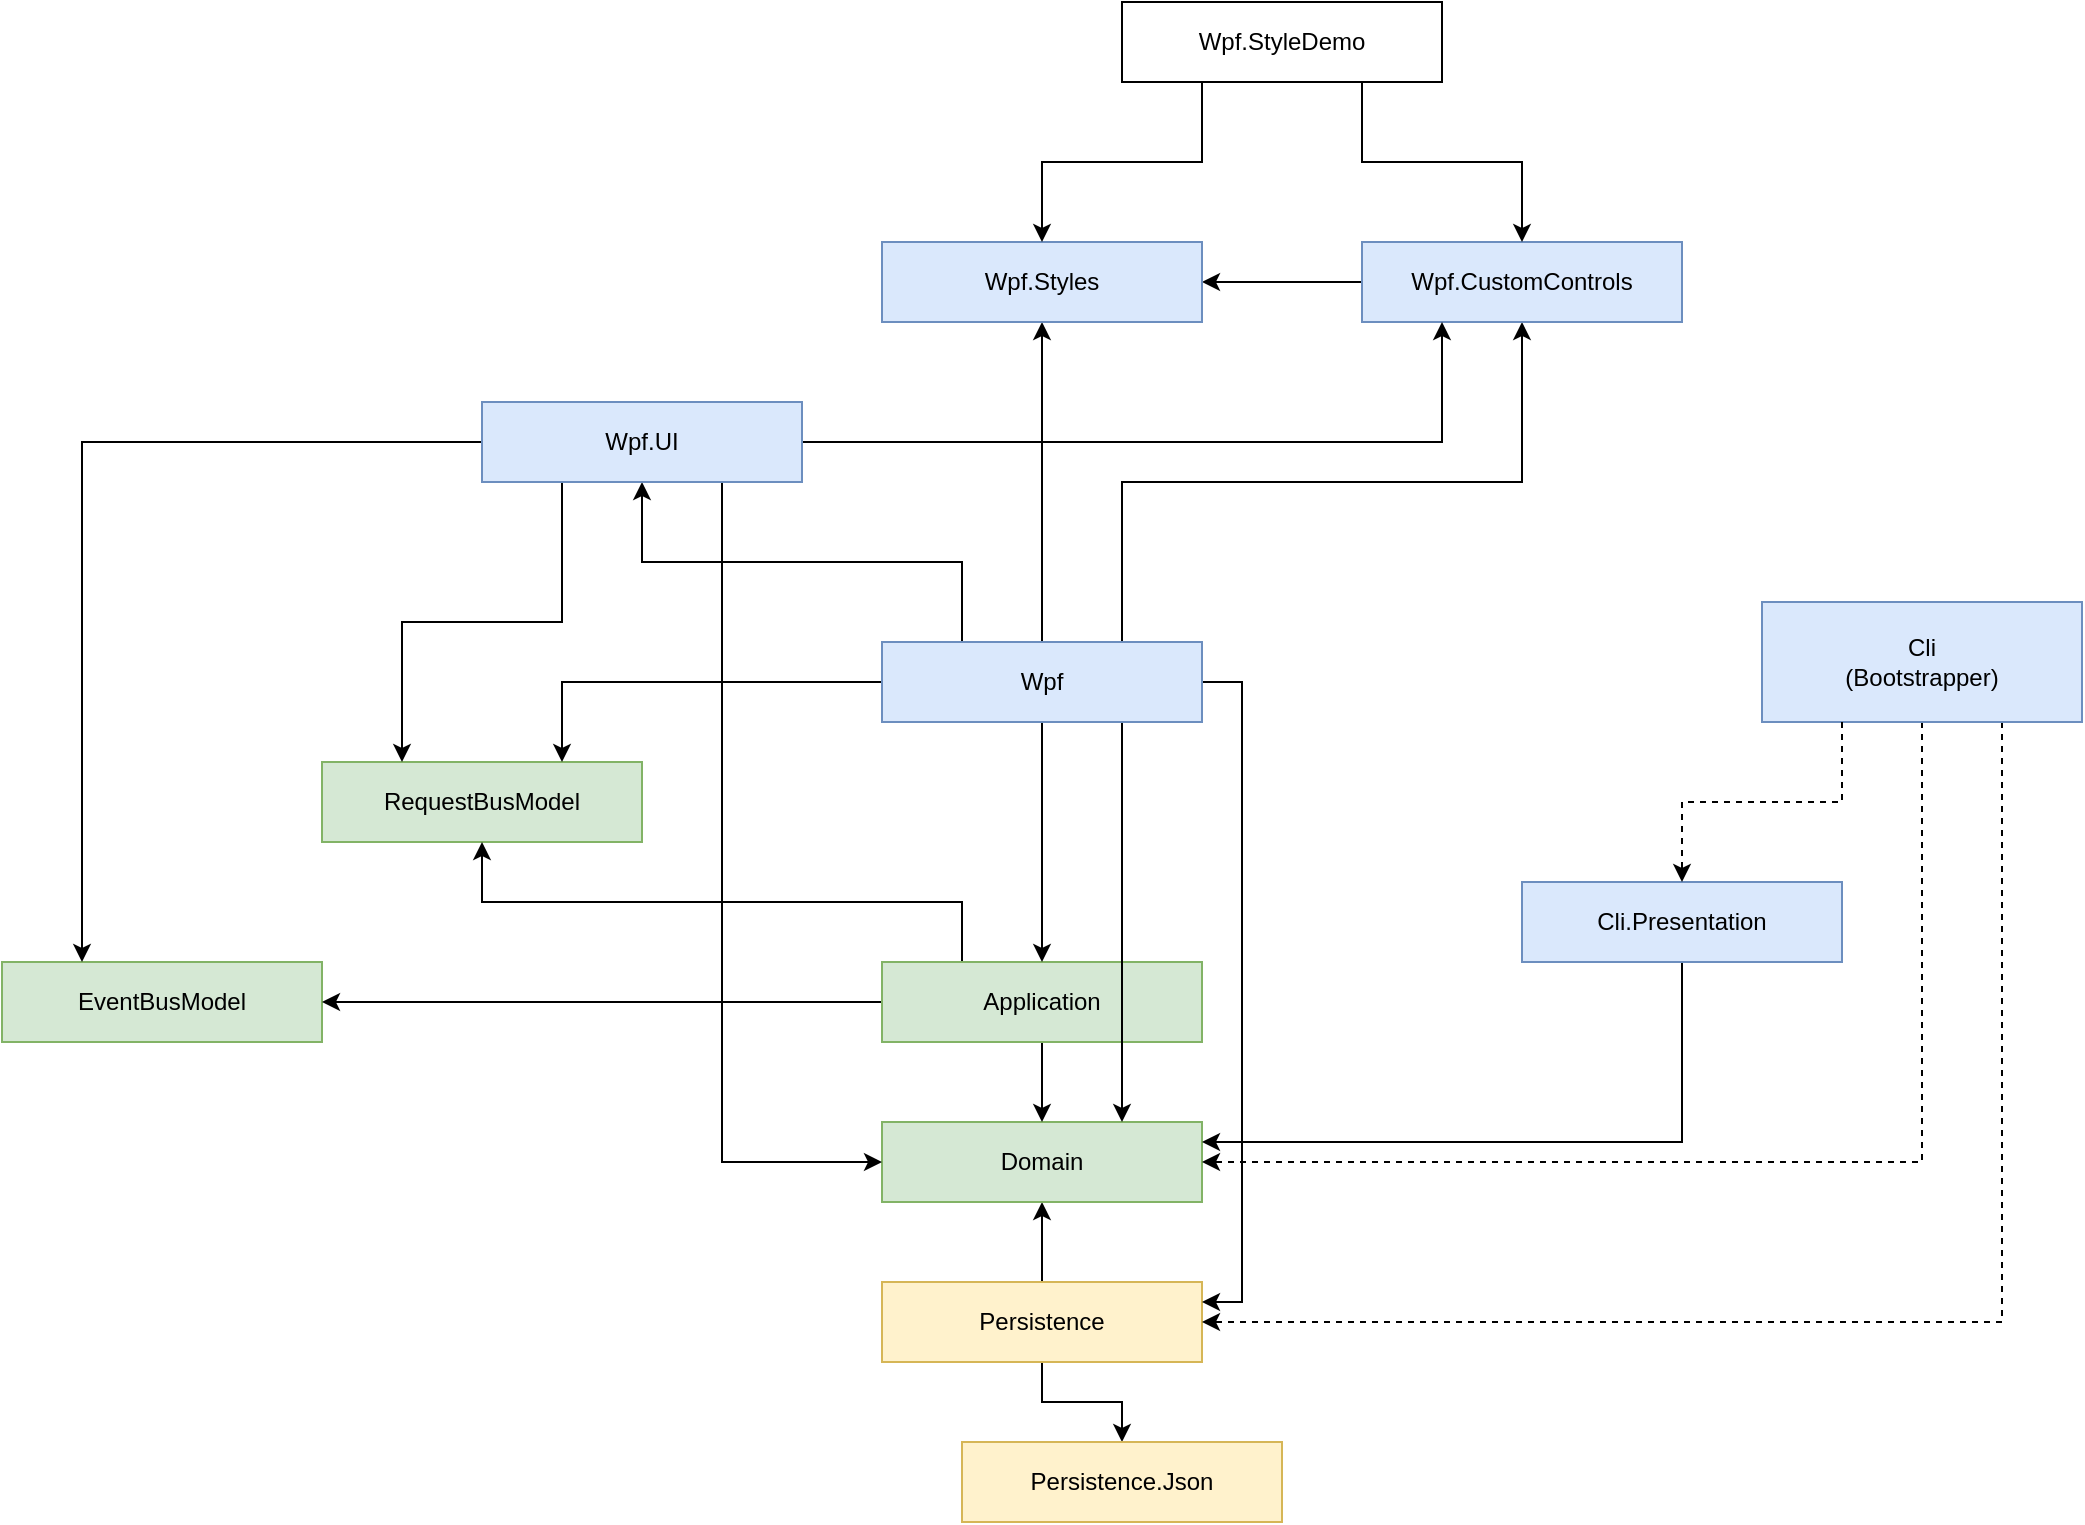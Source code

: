 <mxfile version="13.9.9" type="device"><diagram id="dGtVhFEMtcB55m4qIsZw" name="Page-1"><mxGraphModel dx="1913" dy="1939" grid="1" gridSize="10" guides="1" tooltips="1" connect="1" arrows="1" fold="1" page="1" pageScale="1" pageWidth="827" pageHeight="1169" math="0" shadow="0"><root><mxCell id="0"/><mxCell id="1" parent="0"/><mxCell id="cQ8QnlrkLaYjSlnrTQBB-3" style="edgeStyle=orthogonalEdgeStyle;rounded=0;orthogonalLoop=1;jettySize=auto;html=1;entryX=0.5;entryY=0;entryDx=0;entryDy=0;exitX=0.5;exitY=1;exitDx=0;exitDy=0;" edge="1" parent="1" source="cQ8QnlrkLaYjSlnrTQBB-1" target="cQ8QnlrkLaYjSlnrTQBB-2"><mxGeometry relative="1" as="geometry"/></mxCell><mxCell id="cQ8QnlrkLaYjSlnrTQBB-6" style="edgeStyle=orthogonalEdgeStyle;rounded=0;orthogonalLoop=1;jettySize=auto;html=1;exitX=0.5;exitY=0;exitDx=0;exitDy=0;entryX=0.5;entryY=1;entryDx=0;entryDy=0;" edge="1" parent="1" source="cQ8QnlrkLaYjSlnrTQBB-1" target="cQ8QnlrkLaYjSlnrTQBB-5"><mxGeometry relative="1" as="geometry"/></mxCell><mxCell id="cQ8QnlrkLaYjSlnrTQBB-1" value="Persistence" style="rounded=0;whiteSpace=wrap;html=1;fillColor=#fff2cc;strokeColor=#d6b656;" vertex="1" parent="1"><mxGeometry x="320" y="360" width="160" height="40" as="geometry"/></mxCell><mxCell id="cQ8QnlrkLaYjSlnrTQBB-2" value="Persistence.Json" style="rounded=0;whiteSpace=wrap;html=1;fillColor=#fff2cc;strokeColor=#d6b656;" vertex="1" parent="1"><mxGeometry x="360" y="440" width="160" height="40" as="geometry"/></mxCell><mxCell id="cQ8QnlrkLaYjSlnrTQBB-5" value="Domain" style="rounded=0;whiteSpace=wrap;html=1;fillColor=#d5e8d4;strokeColor=#82b366;" vertex="1" parent="1"><mxGeometry x="320" y="280" width="160" height="40" as="geometry"/></mxCell><mxCell id="cQ8QnlrkLaYjSlnrTQBB-7" value="EventBusModel" style="rounded=0;whiteSpace=wrap;html=1;fillColor=#d5e8d4;strokeColor=#82b366;" vertex="1" parent="1"><mxGeometry x="-120" y="200" width="160" height="40" as="geometry"/></mxCell><mxCell id="cQ8QnlrkLaYjSlnrTQBB-8" value="RequestBusModel" style="rounded=0;whiteSpace=wrap;html=1;fillColor=#d5e8d4;strokeColor=#82b366;" vertex="1" parent="1"><mxGeometry x="40" y="100" width="160" height="40" as="geometry"/></mxCell><mxCell id="cQ8QnlrkLaYjSlnrTQBB-10" style="edgeStyle=orthogonalEdgeStyle;rounded=0;orthogonalLoop=1;jettySize=auto;html=1;exitX=0.5;exitY=1;exitDx=0;exitDy=0;entryX=0.5;entryY=0;entryDx=0;entryDy=0;" edge="1" parent="1" source="cQ8QnlrkLaYjSlnrTQBB-9" target="cQ8QnlrkLaYjSlnrTQBB-5"><mxGeometry relative="1" as="geometry"/></mxCell><mxCell id="cQ8QnlrkLaYjSlnrTQBB-11" style="edgeStyle=orthogonalEdgeStyle;rounded=0;orthogonalLoop=1;jettySize=auto;html=1;exitX=0.25;exitY=0;exitDx=0;exitDy=0;entryX=0.5;entryY=1;entryDx=0;entryDy=0;" edge="1" parent="1" source="cQ8QnlrkLaYjSlnrTQBB-9" target="cQ8QnlrkLaYjSlnrTQBB-8"><mxGeometry relative="1" as="geometry"/></mxCell><mxCell id="cQ8QnlrkLaYjSlnrTQBB-12" style="edgeStyle=orthogonalEdgeStyle;rounded=0;orthogonalLoop=1;jettySize=auto;html=1;exitX=0;exitY=0.5;exitDx=0;exitDy=0;entryX=1;entryY=0.5;entryDx=0;entryDy=0;" edge="1" parent="1" source="cQ8QnlrkLaYjSlnrTQBB-9" target="cQ8QnlrkLaYjSlnrTQBB-7"><mxGeometry relative="1" as="geometry"/></mxCell><mxCell id="cQ8QnlrkLaYjSlnrTQBB-9" value="Application" style="rounded=0;whiteSpace=wrap;html=1;fillColor=#d5e8d4;strokeColor=#82b366;" vertex="1" parent="1"><mxGeometry x="320" y="200" width="160" height="40" as="geometry"/></mxCell><mxCell id="cQ8QnlrkLaYjSlnrTQBB-14" style="edgeStyle=orthogonalEdgeStyle;rounded=0;orthogonalLoop=1;jettySize=auto;html=1;exitX=0.5;exitY=1;exitDx=0;exitDy=0;entryX=1;entryY=0.5;entryDx=0;entryDy=0;dashed=1;" edge="1" parent="1" source="cQ8QnlrkLaYjSlnrTQBB-13" target="cQ8QnlrkLaYjSlnrTQBB-5"><mxGeometry relative="1" as="geometry"/></mxCell><mxCell id="cQ8QnlrkLaYjSlnrTQBB-15" style="edgeStyle=orthogonalEdgeStyle;rounded=0;orthogonalLoop=1;jettySize=auto;html=1;exitX=0.75;exitY=1;exitDx=0;exitDy=0;entryX=1;entryY=0.5;entryDx=0;entryDy=0;dashed=1;" edge="1" parent="1" source="cQ8QnlrkLaYjSlnrTQBB-13" target="cQ8QnlrkLaYjSlnrTQBB-1"><mxGeometry relative="1" as="geometry"/></mxCell><mxCell id="cQ8QnlrkLaYjSlnrTQBB-13" value="Cli&lt;br&gt;(Bootstrapper)" style="rounded=0;whiteSpace=wrap;html=1;fillColor=#dae8fc;strokeColor=#6c8ebf;" vertex="1" parent="1"><mxGeometry x="760" y="20" width="160" height="60" as="geometry"/></mxCell><mxCell id="cQ8QnlrkLaYjSlnrTQBB-17" style="edgeStyle=orthogonalEdgeStyle;rounded=0;orthogonalLoop=1;jettySize=auto;html=1;exitX=0.5;exitY=1;exitDx=0;exitDy=0;entryX=0.5;entryY=0;entryDx=0;entryDy=0;" edge="1" parent="1" source="cQ8QnlrkLaYjSlnrTQBB-16" target="cQ8QnlrkLaYjSlnrTQBB-9"><mxGeometry relative="1" as="geometry"/></mxCell><mxCell id="cQ8QnlrkLaYjSlnrTQBB-18" style="edgeStyle=orthogonalEdgeStyle;rounded=0;orthogonalLoop=1;jettySize=auto;html=1;exitX=0.75;exitY=1;exitDx=0;exitDy=0;entryX=0.75;entryY=0;entryDx=0;entryDy=0;" edge="1" parent="1" source="cQ8QnlrkLaYjSlnrTQBB-16" target="cQ8QnlrkLaYjSlnrTQBB-5"><mxGeometry relative="1" as="geometry"/></mxCell><mxCell id="cQ8QnlrkLaYjSlnrTQBB-19" style="edgeStyle=orthogonalEdgeStyle;rounded=0;orthogonalLoop=1;jettySize=auto;html=1;exitX=1;exitY=0.5;exitDx=0;exitDy=0;entryX=1;entryY=0.25;entryDx=0;entryDy=0;" edge="1" parent="1" source="cQ8QnlrkLaYjSlnrTQBB-16" target="cQ8QnlrkLaYjSlnrTQBB-1"><mxGeometry relative="1" as="geometry"/></mxCell><mxCell id="cQ8QnlrkLaYjSlnrTQBB-20" style="edgeStyle=orthogonalEdgeStyle;rounded=0;orthogonalLoop=1;jettySize=auto;html=1;exitX=0;exitY=0.5;exitDx=0;exitDy=0;entryX=0.75;entryY=0;entryDx=0;entryDy=0;" edge="1" parent="1" source="cQ8QnlrkLaYjSlnrTQBB-16" target="cQ8QnlrkLaYjSlnrTQBB-8"><mxGeometry relative="1" as="geometry"/></mxCell><mxCell id="cQ8QnlrkLaYjSlnrTQBB-22" style="edgeStyle=orthogonalEdgeStyle;rounded=0;orthogonalLoop=1;jettySize=auto;html=1;exitX=0.75;exitY=0;exitDx=0;exitDy=0;entryX=0.5;entryY=1;entryDx=0;entryDy=0;" edge="1" parent="1" source="cQ8QnlrkLaYjSlnrTQBB-16" target="cQ8QnlrkLaYjSlnrTQBB-21"><mxGeometry relative="1" as="geometry"/></mxCell><mxCell id="cQ8QnlrkLaYjSlnrTQBB-24" style="edgeStyle=orthogonalEdgeStyle;rounded=0;orthogonalLoop=1;jettySize=auto;html=1;exitX=0.5;exitY=0;exitDx=0;exitDy=0;entryX=0.5;entryY=1;entryDx=0;entryDy=0;" edge="1" parent="1" source="cQ8QnlrkLaYjSlnrTQBB-16" target="cQ8QnlrkLaYjSlnrTQBB-23"><mxGeometry relative="1" as="geometry"/></mxCell><mxCell id="cQ8QnlrkLaYjSlnrTQBB-26" style="edgeStyle=orthogonalEdgeStyle;rounded=0;orthogonalLoop=1;jettySize=auto;html=1;exitX=0.25;exitY=0;exitDx=0;exitDy=0;entryX=0.5;entryY=1;entryDx=0;entryDy=0;" edge="1" parent="1" source="cQ8QnlrkLaYjSlnrTQBB-16" target="cQ8QnlrkLaYjSlnrTQBB-25"><mxGeometry relative="1" as="geometry"/></mxCell><mxCell id="cQ8QnlrkLaYjSlnrTQBB-16" value="Wpf" style="rounded=0;whiteSpace=wrap;html=1;fillColor=#dae8fc;strokeColor=#6c8ebf;" vertex="1" parent="1"><mxGeometry x="320" y="40" width="160" height="40" as="geometry"/></mxCell><mxCell id="cQ8QnlrkLaYjSlnrTQBB-27" style="edgeStyle=orthogonalEdgeStyle;rounded=0;orthogonalLoop=1;jettySize=auto;html=1;exitX=0;exitY=0.5;exitDx=0;exitDy=0;entryX=1;entryY=0.5;entryDx=0;entryDy=0;" edge="1" parent="1" source="cQ8QnlrkLaYjSlnrTQBB-21" target="cQ8QnlrkLaYjSlnrTQBB-23"><mxGeometry relative="1" as="geometry"/></mxCell><mxCell id="cQ8QnlrkLaYjSlnrTQBB-21" value="Wpf.CustomControls" style="rounded=0;whiteSpace=wrap;html=1;fillColor=#dae8fc;strokeColor=#6c8ebf;" vertex="1" parent="1"><mxGeometry x="560" y="-160" width="160" height="40" as="geometry"/></mxCell><mxCell id="cQ8QnlrkLaYjSlnrTQBB-23" value="Wpf.Styles" style="rounded=0;whiteSpace=wrap;html=1;fillColor=#dae8fc;strokeColor=#6c8ebf;" vertex="1" parent="1"><mxGeometry x="320" y="-160" width="160" height="40" as="geometry"/></mxCell><mxCell id="cQ8QnlrkLaYjSlnrTQBB-31" style="edgeStyle=orthogonalEdgeStyle;rounded=0;orthogonalLoop=1;jettySize=auto;html=1;exitX=0;exitY=0.5;exitDx=0;exitDy=0;entryX=0.25;entryY=0;entryDx=0;entryDy=0;" edge="1" parent="1" source="cQ8QnlrkLaYjSlnrTQBB-25" target="cQ8QnlrkLaYjSlnrTQBB-7"><mxGeometry relative="1" as="geometry"/></mxCell><mxCell id="cQ8QnlrkLaYjSlnrTQBB-32" style="edgeStyle=orthogonalEdgeStyle;rounded=0;orthogonalLoop=1;jettySize=auto;html=1;exitX=0.25;exitY=1;exitDx=0;exitDy=0;entryX=0.25;entryY=0;entryDx=0;entryDy=0;" edge="1" parent="1" source="cQ8QnlrkLaYjSlnrTQBB-25" target="cQ8QnlrkLaYjSlnrTQBB-8"><mxGeometry relative="1" as="geometry"/></mxCell><mxCell id="cQ8QnlrkLaYjSlnrTQBB-33" style="edgeStyle=orthogonalEdgeStyle;rounded=0;orthogonalLoop=1;jettySize=auto;html=1;exitX=0.75;exitY=1;exitDx=0;exitDy=0;entryX=0;entryY=0.5;entryDx=0;entryDy=0;" edge="1" parent="1" source="cQ8QnlrkLaYjSlnrTQBB-25" target="cQ8QnlrkLaYjSlnrTQBB-5"><mxGeometry relative="1" as="geometry"/></mxCell><mxCell id="cQ8QnlrkLaYjSlnrTQBB-34" style="edgeStyle=orthogonalEdgeStyle;rounded=0;orthogonalLoop=1;jettySize=auto;html=1;exitX=1;exitY=0.5;exitDx=0;exitDy=0;entryX=0.25;entryY=1;entryDx=0;entryDy=0;" edge="1" parent="1" source="cQ8QnlrkLaYjSlnrTQBB-25" target="cQ8QnlrkLaYjSlnrTQBB-21"><mxGeometry relative="1" as="geometry"/></mxCell><mxCell id="cQ8QnlrkLaYjSlnrTQBB-25" value="Wpf.UI" style="rounded=0;whiteSpace=wrap;html=1;fillColor=#dae8fc;strokeColor=#6c8ebf;" vertex="1" parent="1"><mxGeometry x="120" y="-80" width="160" height="40" as="geometry"/></mxCell><mxCell id="cQ8QnlrkLaYjSlnrTQBB-29" style="edgeStyle=orthogonalEdgeStyle;rounded=0;orthogonalLoop=1;jettySize=auto;html=1;exitX=0.75;exitY=1;exitDx=0;exitDy=0;" edge="1" parent="1" source="cQ8QnlrkLaYjSlnrTQBB-28" target="cQ8QnlrkLaYjSlnrTQBB-21"><mxGeometry relative="1" as="geometry"/></mxCell><mxCell id="cQ8QnlrkLaYjSlnrTQBB-30" style="edgeStyle=orthogonalEdgeStyle;rounded=0;orthogonalLoop=1;jettySize=auto;html=1;exitX=0.25;exitY=1;exitDx=0;exitDy=0;entryX=0.5;entryY=0;entryDx=0;entryDy=0;" edge="1" parent="1" source="cQ8QnlrkLaYjSlnrTQBB-28" target="cQ8QnlrkLaYjSlnrTQBB-23"><mxGeometry relative="1" as="geometry"/></mxCell><mxCell id="cQ8QnlrkLaYjSlnrTQBB-28" value="Wpf.StyleDemo" style="rounded=0;whiteSpace=wrap;html=1;" vertex="1" parent="1"><mxGeometry x="440" y="-280" width="160" height="40" as="geometry"/></mxCell><mxCell id="cQ8QnlrkLaYjSlnrTQBB-36" style="edgeStyle=orthogonalEdgeStyle;rounded=0;orthogonalLoop=1;jettySize=auto;html=1;exitX=0.5;exitY=1;exitDx=0;exitDy=0;entryX=1;entryY=0.25;entryDx=0;entryDy=0;" edge="1" parent="1" source="cQ8QnlrkLaYjSlnrTQBB-35" target="cQ8QnlrkLaYjSlnrTQBB-5"><mxGeometry relative="1" as="geometry"><mxPoint x="690" y="140" as="targetPoint"/></mxGeometry></mxCell><mxCell id="cQ8QnlrkLaYjSlnrTQBB-35" value="Cli.Presentation" style="rounded=0;whiteSpace=wrap;html=1;fillColor=#dae8fc;strokeColor=#6c8ebf;" vertex="1" parent="1"><mxGeometry x="640" y="160" width="160" height="40" as="geometry"/></mxCell><mxCell id="cQ8QnlrkLaYjSlnrTQBB-37" style="edgeStyle=orthogonalEdgeStyle;rounded=0;orthogonalLoop=1;jettySize=auto;html=1;exitX=0.25;exitY=1;exitDx=0;exitDy=0;entryX=0.5;entryY=0;entryDx=0;entryDy=0;dashed=1;" edge="1" parent="1" source="cQ8QnlrkLaYjSlnrTQBB-13" target="cQ8QnlrkLaYjSlnrTQBB-35"><mxGeometry relative="1" as="geometry"><mxPoint x="890" y="90" as="sourcePoint"/><mxPoint x="490" y="310" as="targetPoint"/></mxGeometry></mxCell></root></mxGraphModel></diagram></mxfile>